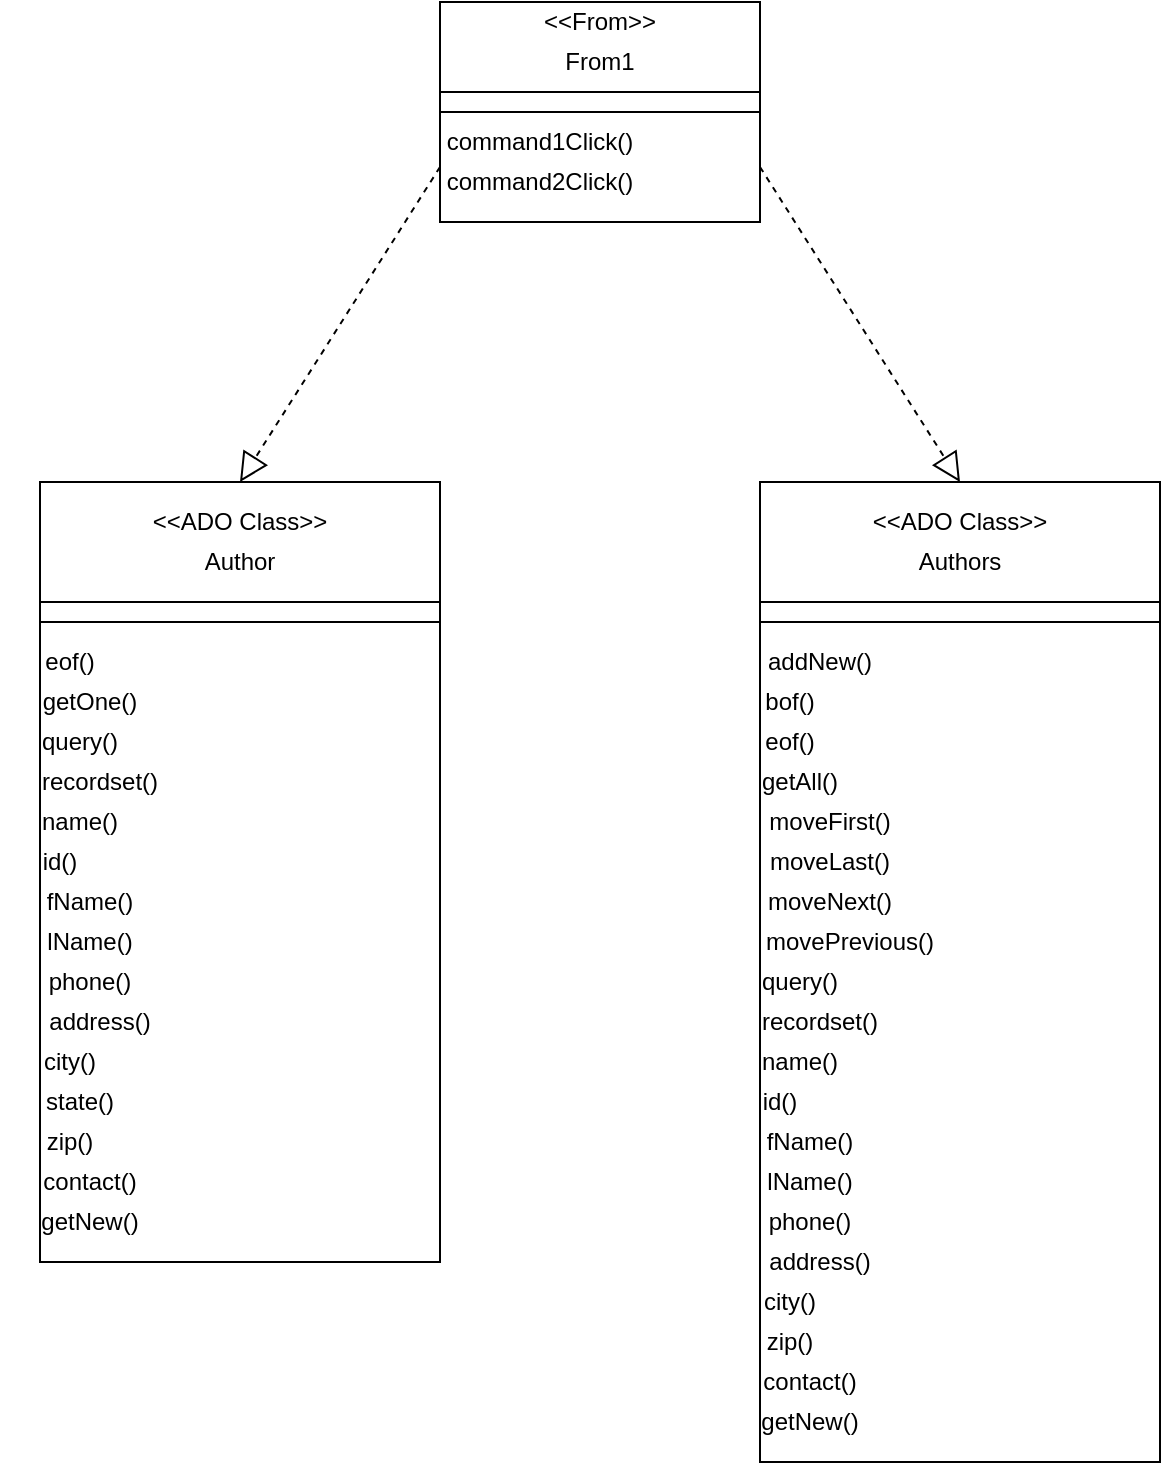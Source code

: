 <mxfile version="13.8.7" type="github">
  <diagram id="LgCemia62GvYGtfEQ1Yu" name="Page-1">
    <mxGraphModel dx="876" dy="792" grid="1" gridSize="10" guides="1" tooltips="1" connect="1" arrows="1" fold="1" page="1" pageScale="1" pageWidth="827" pageHeight="1169" math="0" shadow="0">
      <root>
        <mxCell id="0" />
        <mxCell id="1" parent="0" />
        <mxCell id="ZAJubUxQfoIrQN1wCqL5-1" value="" style="rounded=0;whiteSpace=wrap;html=1;" vertex="1" parent="1">
          <mxGeometry x="320" y="40" width="160" height="110" as="geometry" />
        </mxCell>
        <mxCell id="ZAJubUxQfoIrQN1wCqL5-3" value="" style="rounded=0;whiteSpace=wrap;html=1;" vertex="1" parent="1">
          <mxGeometry x="320" y="85" width="160" height="10" as="geometry" />
        </mxCell>
        <mxCell id="ZAJubUxQfoIrQN1wCqL5-4" value="" style="rounded=0;whiteSpace=wrap;html=1;" vertex="1" parent="1">
          <mxGeometry x="120" y="280" width="200" height="390" as="geometry" />
        </mxCell>
        <mxCell id="ZAJubUxQfoIrQN1wCqL5-8" value="" style="rounded=0;whiteSpace=wrap;html=1;" vertex="1" parent="1">
          <mxGeometry x="480" y="280" width="200" height="490" as="geometry" />
        </mxCell>
        <mxCell id="ZAJubUxQfoIrQN1wCqL5-15" value="" style="endArrow=block;dashed=1;endFill=0;endSize=12;html=1;exitX=0;exitY=0.75;exitDx=0;exitDy=0;entryX=0.5;entryY=0;entryDx=0;entryDy=0;" edge="1" parent="1" source="ZAJubUxQfoIrQN1wCqL5-1" target="ZAJubUxQfoIrQN1wCqL5-4">
          <mxGeometry width="160" relative="1" as="geometry">
            <mxPoint x="240" y="140" as="sourcePoint" />
            <mxPoint x="150" y="180" as="targetPoint" />
          </mxGeometry>
        </mxCell>
        <mxCell id="ZAJubUxQfoIrQN1wCqL5-16" value="" style="endArrow=block;dashed=1;endFill=0;endSize=12;html=1;entryX=0.5;entryY=0;entryDx=0;entryDy=0;exitX=1;exitY=0.75;exitDx=0;exitDy=0;" edge="1" parent="1" source="ZAJubUxQfoIrQN1wCqL5-1" target="ZAJubUxQfoIrQN1wCqL5-8">
          <mxGeometry width="160" relative="1" as="geometry">
            <mxPoint x="480" y="90" as="sourcePoint" />
            <mxPoint x="640" y="90" as="targetPoint" />
          </mxGeometry>
        </mxCell>
        <mxCell id="ZAJubUxQfoIrQN1wCqL5-17" value="" style="rounded=0;whiteSpace=wrap;html=1;" vertex="1" parent="1">
          <mxGeometry x="120" y="340" width="200" height="10" as="geometry" />
        </mxCell>
        <mxCell id="ZAJubUxQfoIrQN1wCqL5-18" value="" style="rounded=0;whiteSpace=wrap;html=1;" vertex="1" parent="1">
          <mxGeometry x="480" y="340" width="200" height="10" as="geometry" />
        </mxCell>
        <mxCell id="ZAJubUxQfoIrQN1wCqL5-19" value="&amp;lt;&amp;lt;From&amp;gt;&amp;gt;" style="text;html=1;strokeColor=none;fillColor=none;align=center;verticalAlign=middle;whiteSpace=wrap;rounded=0;" vertex="1" parent="1">
          <mxGeometry x="380" y="40" width="40" height="20" as="geometry" />
        </mxCell>
        <mxCell id="ZAJubUxQfoIrQN1wCqL5-20" value="From1" style="text;html=1;strokeColor=none;fillColor=none;align=center;verticalAlign=middle;whiteSpace=wrap;rounded=0;" vertex="1" parent="1">
          <mxGeometry x="380" y="60" width="40" height="20" as="geometry" />
        </mxCell>
        <mxCell id="ZAJubUxQfoIrQN1wCqL5-21" value="command1Click()" style="text;html=1;strokeColor=none;fillColor=none;align=center;verticalAlign=middle;whiteSpace=wrap;rounded=0;" vertex="1" parent="1">
          <mxGeometry x="320" y="100" width="100" height="20" as="geometry" />
        </mxCell>
        <mxCell id="ZAJubUxQfoIrQN1wCqL5-22" value="command2Click()" style="text;html=1;strokeColor=none;fillColor=none;align=center;verticalAlign=middle;whiteSpace=wrap;rounded=0;" vertex="1" parent="1">
          <mxGeometry x="320" y="120" width="100" height="20" as="geometry" />
        </mxCell>
        <mxCell id="ZAJubUxQfoIrQN1wCqL5-23" value="&amp;lt;&amp;lt;ADO Class&amp;gt;&amp;gt;" style="text;html=1;strokeColor=none;fillColor=none;align=center;verticalAlign=middle;whiteSpace=wrap;rounded=0;" vertex="1" parent="1">
          <mxGeometry x="170" y="290" width="100" height="20" as="geometry" />
        </mxCell>
        <mxCell id="ZAJubUxQfoIrQN1wCqL5-24" value="Author" style="text;html=1;strokeColor=none;fillColor=none;align=center;verticalAlign=middle;whiteSpace=wrap;rounded=0;" vertex="1" parent="1">
          <mxGeometry x="200" y="310" width="40" height="20" as="geometry" />
        </mxCell>
        <mxCell id="ZAJubUxQfoIrQN1wCqL5-25" value="&amp;lt;&amp;lt;ADO Class&amp;gt;&amp;gt;" style="text;html=1;strokeColor=none;fillColor=none;align=center;verticalAlign=middle;whiteSpace=wrap;rounded=0;" vertex="1" parent="1">
          <mxGeometry x="525" y="290" width="110" height="20" as="geometry" />
        </mxCell>
        <mxCell id="ZAJubUxQfoIrQN1wCqL5-26" value="Authors" style="text;html=1;strokeColor=none;fillColor=none;align=center;verticalAlign=middle;whiteSpace=wrap;rounded=0;" vertex="1" parent="1">
          <mxGeometry x="560" y="310" width="40" height="20" as="geometry" />
        </mxCell>
        <mxCell id="ZAJubUxQfoIrQN1wCqL5-27" value="eof()" style="text;html=1;strokeColor=none;fillColor=none;align=center;verticalAlign=middle;whiteSpace=wrap;rounded=0;" vertex="1" parent="1">
          <mxGeometry x="100" y="360" width="70" height="20" as="geometry" />
        </mxCell>
        <mxCell id="ZAJubUxQfoIrQN1wCqL5-28" value="getOne()" style="text;html=1;strokeColor=none;fillColor=none;align=center;verticalAlign=middle;whiteSpace=wrap;rounded=0;" vertex="1" parent="1">
          <mxGeometry x="110" y="380" width="70" height="20" as="geometry" />
        </mxCell>
        <mxCell id="ZAJubUxQfoIrQN1wCqL5-29" value="query()" style="text;html=1;strokeColor=none;fillColor=none;align=center;verticalAlign=middle;whiteSpace=wrap;rounded=0;" vertex="1" parent="1">
          <mxGeometry x="110" y="400" width="60" height="20" as="geometry" />
        </mxCell>
        <mxCell id="ZAJubUxQfoIrQN1wCqL5-30" value="recordset()" style="text;html=1;strokeColor=none;fillColor=none;align=center;verticalAlign=middle;whiteSpace=wrap;rounded=0;" vertex="1" parent="1">
          <mxGeometry x="120" y="420" width="60" height="20" as="geometry" />
        </mxCell>
        <mxCell id="ZAJubUxQfoIrQN1wCqL5-31" value="name()" style="text;html=1;strokeColor=none;fillColor=none;align=center;verticalAlign=middle;whiteSpace=wrap;rounded=0;" vertex="1" parent="1">
          <mxGeometry x="110" y="440" width="60" height="20" as="geometry" />
        </mxCell>
        <mxCell id="ZAJubUxQfoIrQN1wCqL5-32" value="id()" style="text;html=1;strokeColor=none;fillColor=none;align=center;verticalAlign=middle;whiteSpace=wrap;rounded=0;" vertex="1" parent="1">
          <mxGeometry x="100" y="460" width="60" height="20" as="geometry" />
        </mxCell>
        <mxCell id="ZAJubUxQfoIrQN1wCqL5-33" value="fName()" style="text;html=1;strokeColor=none;fillColor=none;align=center;verticalAlign=middle;whiteSpace=wrap;rounded=0;" vertex="1" parent="1">
          <mxGeometry x="110" y="480" width="70" height="20" as="geometry" />
        </mxCell>
        <mxCell id="ZAJubUxQfoIrQN1wCqL5-34" value="lName()" style="text;html=1;strokeColor=none;fillColor=none;align=center;verticalAlign=middle;whiteSpace=wrap;rounded=0;" vertex="1" parent="1">
          <mxGeometry x="110" y="500" width="70" height="20" as="geometry" />
        </mxCell>
        <mxCell id="ZAJubUxQfoIrQN1wCqL5-35" value="phone()" style="text;html=1;strokeColor=none;fillColor=none;align=center;verticalAlign=middle;whiteSpace=wrap;rounded=0;" vertex="1" parent="1">
          <mxGeometry x="110" y="520" width="70" height="20" as="geometry" />
        </mxCell>
        <mxCell id="ZAJubUxQfoIrQN1wCqL5-36" value="address()" style="text;html=1;strokeColor=none;fillColor=none;align=center;verticalAlign=middle;whiteSpace=wrap;rounded=0;" vertex="1" parent="1">
          <mxGeometry x="120" y="540" width="60" height="20" as="geometry" />
        </mxCell>
        <mxCell id="ZAJubUxQfoIrQN1wCqL5-37" value="city()" style="text;html=1;strokeColor=none;fillColor=none;align=center;verticalAlign=middle;whiteSpace=wrap;rounded=0;" vertex="1" parent="1">
          <mxGeometry x="100" y="560" width="70" height="20" as="geometry" />
        </mxCell>
        <mxCell id="ZAJubUxQfoIrQN1wCqL5-38" value="state()" style="text;html=1;strokeColor=none;fillColor=none;align=center;verticalAlign=middle;whiteSpace=wrap;rounded=0;" vertex="1" parent="1">
          <mxGeometry x="110" y="580" width="60" height="20" as="geometry" />
        </mxCell>
        <mxCell id="ZAJubUxQfoIrQN1wCqL5-39" value="zip()" style="text;html=1;strokeColor=none;fillColor=none;align=center;verticalAlign=middle;whiteSpace=wrap;rounded=0;" vertex="1" parent="1">
          <mxGeometry x="100" y="600" width="70" height="20" as="geometry" />
        </mxCell>
        <mxCell id="ZAJubUxQfoIrQN1wCqL5-40" value="contact()" style="text;html=1;strokeColor=none;fillColor=none;align=center;verticalAlign=middle;whiteSpace=wrap;rounded=0;" vertex="1" parent="1">
          <mxGeometry x="110" y="620" width="70" height="20" as="geometry" />
        </mxCell>
        <mxCell id="ZAJubUxQfoIrQN1wCqL5-41" value="getNew()" style="text;html=1;strokeColor=none;fillColor=none;align=center;verticalAlign=middle;whiteSpace=wrap;rounded=0;" vertex="1" parent="1">
          <mxGeometry x="110" y="640" width="70" height="20" as="geometry" />
        </mxCell>
        <mxCell id="ZAJubUxQfoIrQN1wCqL5-42" value="addNew()" style="text;html=1;strokeColor=none;fillColor=none;align=center;verticalAlign=middle;whiteSpace=wrap;rounded=0;" vertex="1" parent="1">
          <mxGeometry x="480" y="360" width="60" height="20" as="geometry" />
        </mxCell>
        <mxCell id="ZAJubUxQfoIrQN1wCqL5-43" value="bof()" style="text;html=1;strokeColor=none;fillColor=none;align=center;verticalAlign=middle;whiteSpace=wrap;rounded=0;" vertex="1" parent="1">
          <mxGeometry x="480" y="380" width="30" height="20" as="geometry" />
        </mxCell>
        <mxCell id="ZAJubUxQfoIrQN1wCqL5-44" value="eof()" style="text;html=1;strokeColor=none;fillColor=none;align=center;verticalAlign=middle;whiteSpace=wrap;rounded=0;" vertex="1" parent="1">
          <mxGeometry x="480" y="400" width="30" height="20" as="geometry" />
        </mxCell>
        <mxCell id="ZAJubUxQfoIrQN1wCqL5-45" value="getAll()" style="text;html=1;strokeColor=none;fillColor=none;align=center;verticalAlign=middle;whiteSpace=wrap;rounded=0;" vertex="1" parent="1">
          <mxGeometry x="475" y="420" width="50" height="20" as="geometry" />
        </mxCell>
        <mxCell id="ZAJubUxQfoIrQN1wCqL5-46" value="moveFirst()" style="text;html=1;strokeColor=none;fillColor=none;align=center;verticalAlign=middle;whiteSpace=wrap;rounded=0;" vertex="1" parent="1">
          <mxGeometry x="480" y="440" width="70" height="20" as="geometry" />
        </mxCell>
        <mxCell id="ZAJubUxQfoIrQN1wCqL5-47" value="moveLast()" style="text;html=1;strokeColor=none;fillColor=none;align=center;verticalAlign=middle;whiteSpace=wrap;rounded=0;" vertex="1" parent="1">
          <mxGeometry x="480" y="460" width="70" height="20" as="geometry" />
        </mxCell>
        <mxCell id="ZAJubUxQfoIrQN1wCqL5-48" value="moveNext()" style="text;html=1;strokeColor=none;fillColor=none;align=center;verticalAlign=middle;whiteSpace=wrap;rounded=0;" vertex="1" parent="1">
          <mxGeometry x="480" y="480" width="70" height="20" as="geometry" />
        </mxCell>
        <mxCell id="ZAJubUxQfoIrQN1wCqL5-49" value="movePrevious()" style="text;html=1;strokeColor=none;fillColor=none;align=center;verticalAlign=middle;whiteSpace=wrap;rounded=0;" vertex="1" parent="1">
          <mxGeometry x="480" y="500" width="90" height="20" as="geometry" />
        </mxCell>
        <mxCell id="ZAJubUxQfoIrQN1wCqL5-50" value="query()" style="text;html=1;strokeColor=none;fillColor=none;align=center;verticalAlign=middle;whiteSpace=wrap;rounded=0;" vertex="1" parent="1">
          <mxGeometry x="475" y="520" width="50" height="20" as="geometry" />
        </mxCell>
        <mxCell id="ZAJubUxQfoIrQN1wCqL5-51" value="recordset()" style="text;html=1;strokeColor=none;fillColor=none;align=center;verticalAlign=middle;whiteSpace=wrap;rounded=0;" vertex="1" parent="1">
          <mxGeometry x="475" y="540" width="70" height="20" as="geometry" />
        </mxCell>
        <mxCell id="ZAJubUxQfoIrQN1wCqL5-52" value="name()" style="text;html=1;strokeColor=none;fillColor=none;align=center;verticalAlign=middle;whiteSpace=wrap;rounded=0;" vertex="1" parent="1">
          <mxGeometry x="475" y="560" width="50" height="20" as="geometry" />
        </mxCell>
        <mxCell id="ZAJubUxQfoIrQN1wCqL5-53" value="id()" style="text;html=1;strokeColor=none;fillColor=none;align=center;verticalAlign=middle;whiteSpace=wrap;rounded=0;" vertex="1" parent="1">
          <mxGeometry x="475" y="580" width="30" height="20" as="geometry" />
        </mxCell>
        <mxCell id="ZAJubUxQfoIrQN1wCqL5-54" value="fName()" style="text;html=1;strokeColor=none;fillColor=none;align=center;verticalAlign=middle;whiteSpace=wrap;rounded=0;" vertex="1" parent="1">
          <mxGeometry x="480" y="600" width="50" height="20" as="geometry" />
        </mxCell>
        <mxCell id="ZAJubUxQfoIrQN1wCqL5-55" value="lName()" style="text;html=1;strokeColor=none;fillColor=none;align=center;verticalAlign=middle;whiteSpace=wrap;rounded=0;" vertex="1" parent="1">
          <mxGeometry x="480" y="620" width="50" height="20" as="geometry" />
        </mxCell>
        <mxCell id="ZAJubUxQfoIrQN1wCqL5-56" value="phone()" style="text;html=1;strokeColor=none;fillColor=none;align=center;verticalAlign=middle;whiteSpace=wrap;rounded=0;" vertex="1" parent="1">
          <mxGeometry x="480" y="640" width="50" height="20" as="geometry" />
        </mxCell>
        <mxCell id="ZAJubUxQfoIrQN1wCqL5-57" value="address()" style="text;html=1;strokeColor=none;fillColor=none;align=center;verticalAlign=middle;whiteSpace=wrap;rounded=0;" vertex="1" parent="1">
          <mxGeometry x="480" y="660" width="60" height="20" as="geometry" />
        </mxCell>
        <mxCell id="ZAJubUxQfoIrQN1wCqL5-58" value="city()" style="text;html=1;strokeColor=none;fillColor=none;align=center;verticalAlign=middle;whiteSpace=wrap;rounded=0;" vertex="1" parent="1">
          <mxGeometry x="480" y="680" width="30" height="20" as="geometry" />
        </mxCell>
        <mxCell id="ZAJubUxQfoIrQN1wCqL5-59" value="zip()" style="text;html=1;strokeColor=none;fillColor=none;align=center;verticalAlign=middle;whiteSpace=wrap;rounded=0;" vertex="1" parent="1">
          <mxGeometry x="480" y="700" width="30" height="20" as="geometry" />
        </mxCell>
        <mxCell id="ZAJubUxQfoIrQN1wCqL5-60" value="contact()" style="text;html=1;strokeColor=none;fillColor=none;align=center;verticalAlign=middle;whiteSpace=wrap;rounded=0;" vertex="1" parent="1">
          <mxGeometry x="480" y="720" width="50" height="20" as="geometry" />
        </mxCell>
        <mxCell id="ZAJubUxQfoIrQN1wCqL5-61" value="getNew()" style="text;html=1;strokeColor=none;fillColor=none;align=center;verticalAlign=middle;whiteSpace=wrap;rounded=0;" vertex="1" parent="1">
          <mxGeometry x="480" y="740" width="50" height="20" as="geometry" />
        </mxCell>
      </root>
    </mxGraphModel>
  </diagram>
</mxfile>

